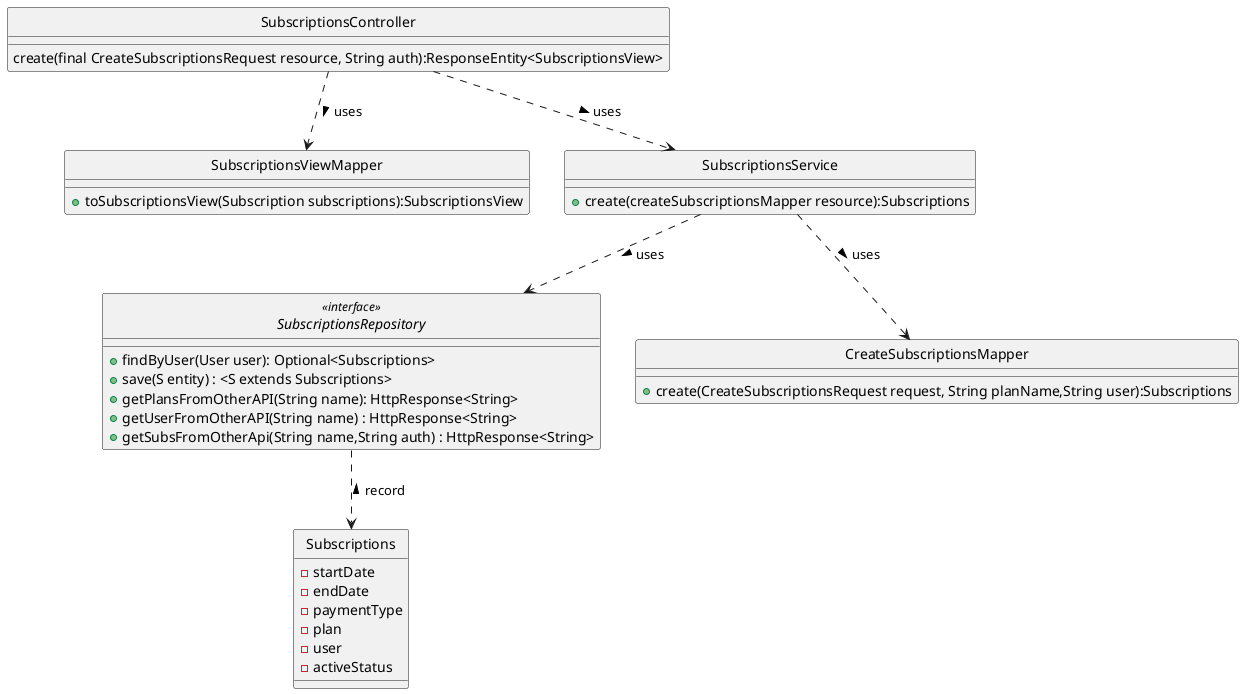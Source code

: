 @startuml
hide circle
class SubscriptionsRepository <<interface>>

class Subscriptions {
    -startDate
    -endDate
    -paymentType
    -plan
    -user
    -activeStatus
}



class SubscriptionsViewMapper{
    +toSubscriptionsView(Subscription subscriptions):SubscriptionsView
}
class SubscriptionsController{
    create(final CreateSubscriptionsRequest resource, String auth):ResponseEntity<SubscriptionsView>
    }
class SubscriptionsService{
 +create(createSubscriptionsMapper resource):Subscriptions

}

class CreateSubscriptionsMapper{
    +create(CreateSubscriptionsRequest request, String planName,String user):Subscriptions
}

interface SubscriptionsRepository
{
+findByUser(User user): Optional<Subscriptions>
+save(S entity) : <S extends Subscriptions>
+getPlansFromOtherAPI(String name): HttpResponse<String>
+getUserFromOtherAPI(String name) : HttpResponse<String>
+getSubsFromOtherApi(String name,String auth) : HttpResponse<String>

}



SubscriptionsController ..> SubscriptionsService: uses >
SubscriptionsService ..> SubscriptionsRepository: uses >

SubscriptionsService ..> CreateSubscriptionsMapper: uses >
SubscriptionsRepository ..> Subscriptions: < record

SubscriptionsController ..>SubscriptionsViewMapper: uses >
@enduml



